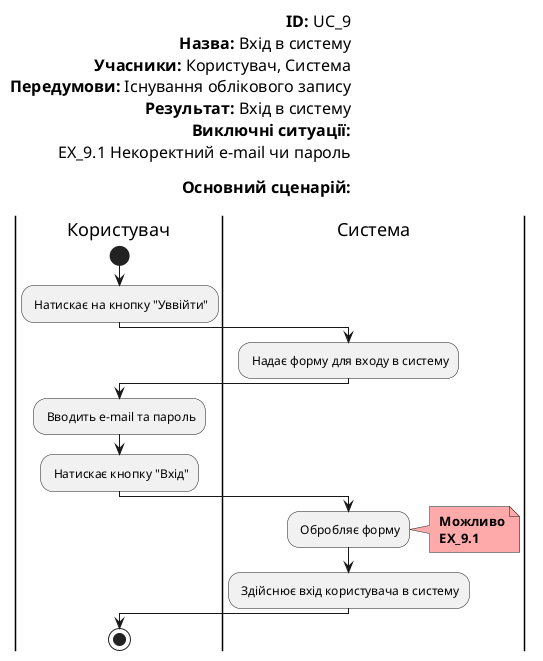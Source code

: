 @startuml

    left header
        <font color=000 size=16><b>ID:</b> UC_9
        <font color=000 size=16><b>Назва:</b> Вхід в систему
        <font color=000 size=16><b>Учасники:</b> Користувач, Система
        <font color=000 size=16><b>Передумови:</b> Існування облікового запису
        <font color=000 size=16><b>Результат:</b> Вхід в систему
        <font color=000 size=16><b>Виключні ситуації:</b>
        <font color=000 size=16> EX_9.1 Некоректний e-mail чи пароль

        <font color=000 size=16><b>Основний сценарій:</b>
        
    end header
    
    |Користувач|
        start
        : Натискає на кнопку "Уввійти";
    |Система|
        : Надає форму для входу в систему;

    |Користувач|
        : Вводить e-mail та пароль;
        : Натискає кнопку "Вхід";
        
    |Система|
        : Обробляє форму;
 
        note right #ffaaaa
        <b> Можливо
        <b> EX_9.1
        end note

        : Здійснює вхід користувача в систему;

    |Користувач|
        stop;
    
@enduml
